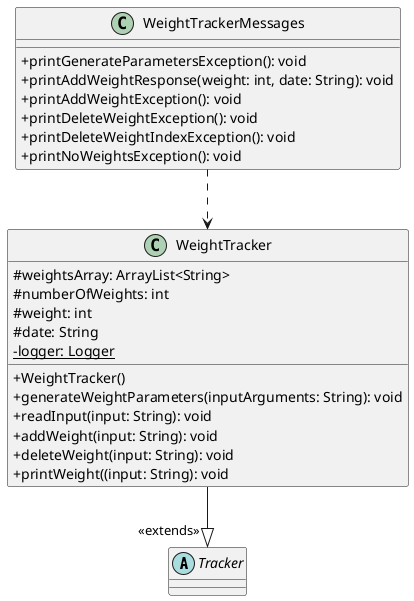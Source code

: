 @startuml
'https://plantuml.com/class-diagram
skinparam classAttributeIconSize 0

abstract class Tracker {
}

class WeightTracker {
#weightsArray: ArrayList<String>
#numberOfWeights: int
#weight: int
#date: String
- {static} logger: Logger
+WeightTracker()
+generateWeightParameters(inputArguments: String): void
+readInput(input: String): void
+addWeight(input: String): void
+deleteWeight(input: String): void
+printWeight((input: String): void
}

class WeightTrackerMessages {
+printGenerateParametersException(): void
+printAddWeightResponse(weight: int, date: String): void
+printAddWeightException(): void
+printDeleteWeightException(): void
+printDeleteWeightIndexException(): void
+printNoWeightsException(): void
}

WeightTrackerMessages ..> WeightTracker
WeightTracker --|> "<<extends>>" Tracker

@enduml